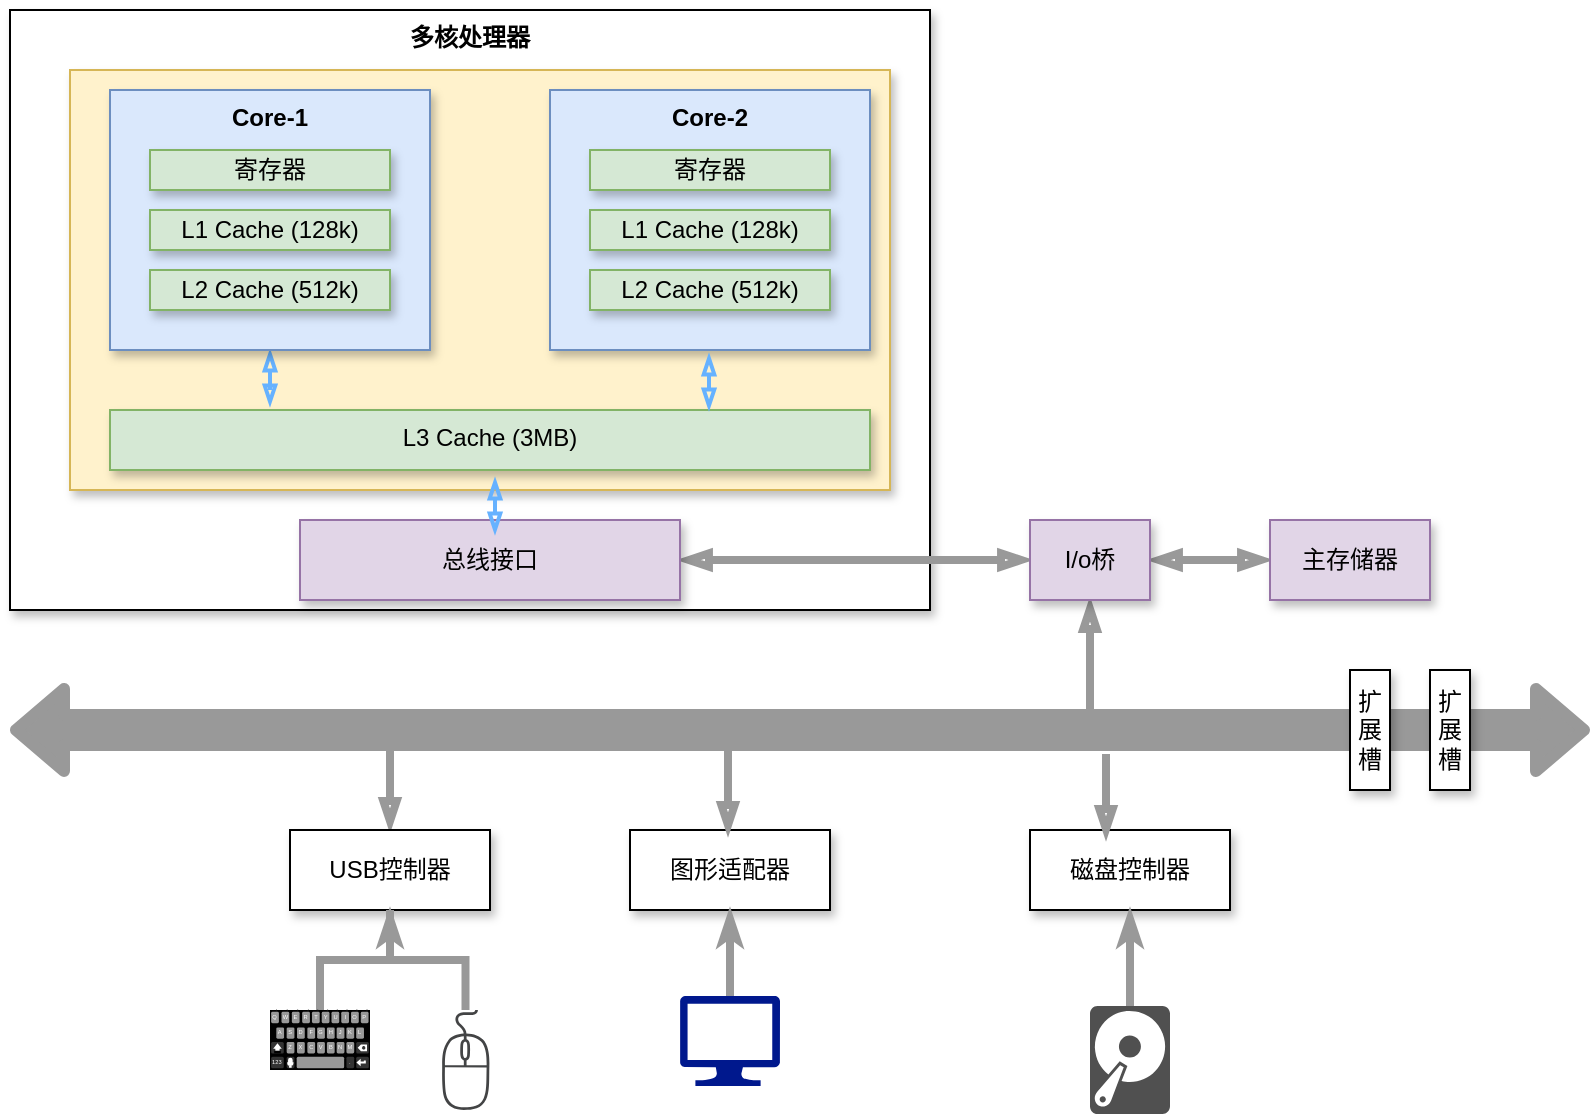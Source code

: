 <mxfile version="17.1.2" type="github" pages="2">
  <diagram id="yv2djHxBlIUbBeA3SvNk" name="计算机体系结构">
    <mxGraphModel dx="1108" dy="482" grid="1" gridSize="10" guides="1" tooltips="1" connect="1" arrows="1" fold="1" page="1" pageScale="1" pageWidth="980" pageHeight="690" math="0" shadow="0">
      <root>
        <mxCell id="0" />
        <mxCell id="1" parent="0" />
        <mxCell id="7CqnUbNs2xBVpKQVdwJ8-20" value="多核处理器" style="rounded=0;whiteSpace=wrap;html=1;shadow=1;verticalAlign=top;fontStyle=1" parent="1" vertex="1">
          <mxGeometry x="30" y="90" width="460" height="300" as="geometry" />
        </mxCell>
        <mxCell id="7CqnUbNs2xBVpKQVdwJ8-27" value="" style="rounded=0;whiteSpace=wrap;html=1;shadow=1;align=center;verticalAlign=middle;fillColor=#fff2cc;strokeColor=#d6b656;" parent="1" vertex="1">
          <mxGeometry x="60" y="120" width="410" height="210" as="geometry" />
        </mxCell>
        <mxCell id="7CqnUbNs2xBVpKQVdwJ8-16" value="" style="edgeStyle=orthogonalEdgeStyle;rounded=0;orthogonalLoop=1;jettySize=auto;html=1;startArrow=blockThin;startFill=0;strokeWidth=2;strokeColor=#66B2FF;endArrow=blockThin;endFill=0;" parent="1" source="7CqnUbNs2xBVpKQVdwJ8-4" edge="1">
          <mxGeometry relative="1" as="geometry">
            <mxPoint x="160" y="288" as="targetPoint" />
          </mxGeometry>
        </mxCell>
        <mxCell id="7CqnUbNs2xBVpKQVdwJ8-4" value="Core-1" style="rounded=0;whiteSpace=wrap;html=1;shadow=1;horizontal=1;verticalAlign=top;fontStyle=1;fillColor=#dae8fc;strokeColor=#6c8ebf;" parent="1" vertex="1">
          <mxGeometry x="80" y="130" width="160" height="130" as="geometry" />
        </mxCell>
        <mxCell id="7CqnUbNs2xBVpKQVdwJ8-5" value="寄存器" style="rounded=0;whiteSpace=wrap;html=1;shadow=1;fillColor=#d5e8d4;strokeColor=#82b366;" parent="1" vertex="1">
          <mxGeometry x="100" y="160" width="120" height="20" as="geometry" />
        </mxCell>
        <mxCell id="7CqnUbNs2xBVpKQVdwJ8-6" value="L1 Cache (128k)" style="rounded=0;whiteSpace=wrap;html=1;shadow=1;fillColor=#d5e8d4;strokeColor=#82b366;" parent="1" vertex="1">
          <mxGeometry x="100" y="190" width="120" height="20" as="geometry" />
        </mxCell>
        <mxCell id="7CqnUbNs2xBVpKQVdwJ8-7" value="L2 Cache (512k)" style="rounded=0;whiteSpace=wrap;html=1;shadow=1;fillColor=#d5e8d4;strokeColor=#82b366;" parent="1" vertex="1">
          <mxGeometry x="100" y="220" width="120" height="20" as="geometry" />
        </mxCell>
        <mxCell id="7CqnUbNs2xBVpKQVdwJ8-8" value="Core-2" style="rounded=0;whiteSpace=wrap;html=1;shadow=1;horizontal=1;verticalAlign=top;fontStyle=1;fillColor=#dae8fc;strokeColor=#6c8ebf;" parent="1" vertex="1">
          <mxGeometry x="300" y="130" width="160" height="130" as="geometry" />
        </mxCell>
        <mxCell id="7CqnUbNs2xBVpKQVdwJ8-9" value="寄存器" style="rounded=0;whiteSpace=wrap;html=1;shadow=1;fillColor=#d5e8d4;strokeColor=#82b366;" parent="1" vertex="1">
          <mxGeometry x="320" y="160" width="120" height="20" as="geometry" />
        </mxCell>
        <mxCell id="7CqnUbNs2xBVpKQVdwJ8-10" value="L1 Cache (128k)" style="rounded=0;whiteSpace=wrap;html=1;shadow=1;fillColor=#d5e8d4;strokeColor=#82b366;" parent="1" vertex="1">
          <mxGeometry x="320" y="190" width="120" height="20" as="geometry" />
        </mxCell>
        <mxCell id="7CqnUbNs2xBVpKQVdwJ8-11" value="L2 Cache (512k)" style="rounded=0;whiteSpace=wrap;html=1;shadow=1;fillColor=#d5e8d4;strokeColor=#82b366;" parent="1" vertex="1">
          <mxGeometry x="320" y="220" width="120" height="20" as="geometry" />
        </mxCell>
        <mxCell id="7CqnUbNs2xBVpKQVdwJ8-13" value="L3 Cache (3MB)" style="rounded=0;whiteSpace=wrap;html=1;shadow=1;verticalAlign=top;fillColor=#d5e8d4;strokeColor=#82b366;" parent="1" vertex="1">
          <mxGeometry x="80" y="290" width="380" height="30" as="geometry" />
        </mxCell>
        <mxCell id="7CqnUbNs2xBVpKQVdwJ8-18" value="" style="edgeStyle=orthogonalEdgeStyle;rounded=0;orthogonalLoop=1;jettySize=auto;html=1;startArrow=blockThin;startFill=0;strokeWidth=2;strokeColor=#66B2FF;endArrow=blockThin;endFill=0;" parent="1" edge="1">
          <mxGeometry relative="1" as="geometry">
            <mxPoint x="379.5" y="262" as="sourcePoint" />
            <mxPoint x="379.5" y="290" as="targetPoint" />
          </mxGeometry>
        </mxCell>
        <mxCell id="7CqnUbNs2xBVpKQVdwJ8-21" value="" style="shape=flexArrow;endArrow=classic;startArrow=classic;html=1;strokeWidth=6;shadow=0;strokeColor=#999999;fillColor=#999999;" parent="1" edge="1">
          <mxGeometry width="100" height="100" relative="1" as="geometry">
            <mxPoint x="30" y="450" as="sourcePoint" />
            <mxPoint x="820" y="450" as="targetPoint" />
            <Array as="points" />
          </mxGeometry>
        </mxCell>
        <mxCell id="7CqnUbNs2xBVpKQVdwJ8-38" value="" style="edgeStyle=orthogonalEdgeStyle;rounded=0;orthogonalLoop=1;jettySize=auto;html=1;shadow=0;startArrow=blockThin;startFill=0;endArrow=none;endFill=0;strokeColor=#999999;strokeWidth=4;fillColor=#999999;" parent="1" source="7CqnUbNs2xBVpKQVdwJ8-22" edge="1">
          <mxGeometry relative="1" as="geometry">
            <mxPoint x="220" y="460" as="targetPoint" />
          </mxGeometry>
        </mxCell>
        <mxCell id="7CqnUbNs2xBVpKQVdwJ8-22" value="USB控制器" style="rounded=0;whiteSpace=wrap;html=1;shadow=1;align=center;verticalAlign=middle;" parent="1" vertex="1">
          <mxGeometry x="170" y="500" width="100" height="40" as="geometry" />
        </mxCell>
        <mxCell id="7CqnUbNs2xBVpKQVdwJ8-23" value="图形适配器" style="rounded=0;whiteSpace=wrap;html=1;shadow=1;align=center;verticalAlign=middle;" parent="1" vertex="1">
          <mxGeometry x="340" y="500" width="100" height="40" as="geometry" />
        </mxCell>
        <mxCell id="7CqnUbNs2xBVpKQVdwJ8-24" value="磁盘控制器" style="rounded=0;whiteSpace=wrap;html=1;shadow=1;align=center;verticalAlign=middle;" parent="1" vertex="1">
          <mxGeometry x="540" y="500" width="100" height="40" as="geometry" />
        </mxCell>
        <mxCell id="7CqnUbNs2xBVpKQVdwJ8-32" value="" style="edgeStyle=orthogonalEdgeStyle;rounded=0;orthogonalLoop=1;jettySize=auto;html=1;shadow=0;startArrow=blockThin;startFill=0;endArrow=blockThin;endFill=0;strokeColor=#999999;strokeWidth=4;fillColor=#999999;entryX=1;entryY=0.5;entryDx=0;entryDy=0;" parent="1" source="7CqnUbNs2xBVpKQVdwJ8-25" target="7CqnUbNs2xBVpKQVdwJ8-26" edge="1">
          <mxGeometry relative="1" as="geometry" />
        </mxCell>
        <mxCell id="7CqnUbNs2xBVpKQVdwJ8-34" value="" style="edgeStyle=orthogonalEdgeStyle;rounded=0;orthogonalLoop=1;jettySize=auto;html=1;shadow=0;startArrow=blockThin;startFill=0;endArrow=blockThin;endFill=0;strokeColor=#999999;strokeWidth=4;fillColor=#999999;" parent="1" source="7CqnUbNs2xBVpKQVdwJ8-25" target="7CqnUbNs2xBVpKQVdwJ8-33" edge="1">
          <mxGeometry relative="1" as="geometry" />
        </mxCell>
        <mxCell id="7CqnUbNs2xBVpKQVdwJ8-37" value="" style="edgeStyle=orthogonalEdgeStyle;rounded=0;orthogonalLoop=1;jettySize=auto;html=1;shadow=0;startArrow=blockThin;startFill=0;endArrow=none;endFill=0;strokeColor=#999999;strokeWidth=4;fillColor=#999999;" parent="1" source="7CqnUbNs2xBVpKQVdwJ8-25" edge="1">
          <mxGeometry relative="1" as="geometry">
            <mxPoint x="570" y="443" as="targetPoint" />
          </mxGeometry>
        </mxCell>
        <mxCell id="7CqnUbNs2xBVpKQVdwJ8-25" value="I/o桥" style="rounded=0;whiteSpace=wrap;html=1;shadow=1;align=center;verticalAlign=middle;fillColor=#e1d5e7;strokeColor=#9673a6;" parent="1" vertex="1">
          <mxGeometry x="540" y="345" width="60" height="40" as="geometry" />
        </mxCell>
        <mxCell id="7CqnUbNs2xBVpKQVdwJ8-26" value="总线接口" style="rounded=0;whiteSpace=wrap;html=1;shadow=1;align=center;verticalAlign=middle;fillColor=#e1d5e7;strokeColor=#9673a6;" parent="1" vertex="1">
          <mxGeometry x="175" y="345" width="190" height="40" as="geometry" />
        </mxCell>
        <mxCell id="7CqnUbNs2xBVpKQVdwJ8-30" value="" style="edgeStyle=orthogonalEdgeStyle;rounded=0;orthogonalLoop=1;jettySize=auto;html=1;startArrow=blockThin;startFill=0;strokeWidth=2;strokeColor=#66B2FF;endArrow=blockThin;endFill=0;" parent="1" edge="1">
          <mxGeometry relative="1" as="geometry">
            <mxPoint x="272.5" y="324" as="sourcePoint" />
            <mxPoint x="272.5" y="352" as="targetPoint" />
          </mxGeometry>
        </mxCell>
        <mxCell id="7CqnUbNs2xBVpKQVdwJ8-33" value="主存储器" style="rounded=0;whiteSpace=wrap;html=1;shadow=1;align=center;verticalAlign=middle;fillColor=#e1d5e7;strokeColor=#9673a6;" parent="1" vertex="1">
          <mxGeometry x="660" y="345" width="80" height="40" as="geometry" />
        </mxCell>
        <mxCell id="7CqnUbNs2xBVpKQVdwJ8-35" value="扩展槽" style="rounded=0;whiteSpace=wrap;html=1;shadow=1;align=center;verticalAlign=middle;" parent="1" vertex="1">
          <mxGeometry x="700" y="420" width="20" height="60" as="geometry" />
        </mxCell>
        <mxCell id="7CqnUbNs2xBVpKQVdwJ8-36" value="&lt;span&gt;扩展槽&lt;/span&gt;" style="rounded=0;whiteSpace=wrap;html=1;shadow=1;align=center;verticalAlign=middle;" parent="1" vertex="1">
          <mxGeometry x="740" y="420" width="20" height="60" as="geometry" />
        </mxCell>
        <mxCell id="7CqnUbNs2xBVpKQVdwJ8-39" value="" style="edgeStyle=orthogonalEdgeStyle;rounded=0;orthogonalLoop=1;jettySize=auto;html=1;shadow=0;startArrow=blockThin;startFill=0;endArrow=none;endFill=0;strokeColor=#999999;strokeWidth=4;fillColor=#999999;" parent="1" edge="1">
          <mxGeometry relative="1" as="geometry">
            <mxPoint x="389" y="502" as="sourcePoint" />
            <mxPoint x="389" y="460" as="targetPoint" />
          </mxGeometry>
        </mxCell>
        <mxCell id="7CqnUbNs2xBVpKQVdwJ8-41" value="" style="edgeStyle=orthogonalEdgeStyle;rounded=0;orthogonalLoop=1;jettySize=auto;html=1;shadow=0;startArrow=blockThin;startFill=0;endArrow=none;endFill=0;strokeColor=#999999;strokeWidth=4;fillColor=#999999;" parent="1" edge="1">
          <mxGeometry relative="1" as="geometry">
            <mxPoint x="578" y="504" as="sourcePoint" />
            <mxPoint x="578" y="462" as="targetPoint" />
          </mxGeometry>
        </mxCell>
        <mxCell id="7CqnUbNs2xBVpKQVdwJ8-44" value="" style="edgeStyle=orthogonalEdgeStyle;rounded=0;orthogonalLoop=1;jettySize=auto;html=1;shadow=0;startArrow=none;startFill=0;endArrow=classicThin;endFill=1;strokeColor=#999999;strokeWidth=4;fillColor=#999999;" parent="1" source="7CqnUbNs2xBVpKQVdwJ8-42" target="7CqnUbNs2xBVpKQVdwJ8-22" edge="1">
          <mxGeometry relative="1" as="geometry" />
        </mxCell>
        <mxCell id="7CqnUbNs2xBVpKQVdwJ8-42" value="" style="verticalLabelPosition=bottom;verticalAlign=top;html=1;shadow=0;dashed=0;strokeWidth=1;shape=mxgraph.android.keyboard;" parent="1" vertex="1">
          <mxGeometry x="160" y="590" width="50" height="30" as="geometry" />
        </mxCell>
        <mxCell id="7CqnUbNs2xBVpKQVdwJ8-45" value="" style="edgeStyle=orthogonalEdgeStyle;rounded=0;orthogonalLoop=1;jettySize=auto;html=1;shadow=0;startArrow=none;startFill=0;endArrow=none;endFill=0;strokeColor=#999999;strokeWidth=4;fillColor=#999999;" parent="1" source="7CqnUbNs2xBVpKQVdwJ8-43" target="7CqnUbNs2xBVpKQVdwJ8-22" edge="1">
          <mxGeometry relative="1" as="geometry" />
        </mxCell>
        <mxCell id="7CqnUbNs2xBVpKQVdwJ8-43" value="" style="pointerEvents=1;shadow=0;dashed=0;html=1;strokeColor=none;fillColor=#434445;aspect=fixed;labelPosition=center;verticalLabelPosition=bottom;verticalAlign=top;align=center;outlineConnect=0;shape=mxgraph.vvd.mouse;" parent="1" vertex="1">
          <mxGeometry x="245.5" y="590" width="24.5" height="50" as="geometry" />
        </mxCell>
        <mxCell id="7CqnUbNs2xBVpKQVdwJ8-48" value="" style="edgeStyle=orthogonalEdgeStyle;rounded=0;orthogonalLoop=1;jettySize=auto;html=1;shadow=0;startArrow=none;startFill=0;endArrow=classicThin;endFill=1;strokeColor=#999999;strokeWidth=4;fillColor=#999999;" parent="1" source="7CqnUbNs2xBVpKQVdwJ8-46" target="7CqnUbNs2xBVpKQVdwJ8-23" edge="1">
          <mxGeometry relative="1" as="geometry" />
        </mxCell>
        <mxCell id="7CqnUbNs2xBVpKQVdwJ8-46" value="" style="aspect=fixed;pointerEvents=1;shadow=0;dashed=0;html=1;strokeColor=none;labelPosition=center;verticalLabelPosition=bottom;verticalAlign=top;align=center;fillColor=#00188D;shape=mxgraph.azure.computer" parent="1" vertex="1">
          <mxGeometry x="365" y="583" width="50" height="45" as="geometry" />
        </mxCell>
        <mxCell id="7CqnUbNs2xBVpKQVdwJ8-50" value="" style="edgeStyle=orthogonalEdgeStyle;rounded=0;orthogonalLoop=1;jettySize=auto;html=1;shadow=0;startArrow=none;startFill=0;endArrow=classicThin;endFill=1;strokeColor=#999999;strokeWidth=4;fillColor=#999999;" parent="1" source="7CqnUbNs2xBVpKQVdwJ8-49" target="7CqnUbNs2xBVpKQVdwJ8-24" edge="1">
          <mxGeometry relative="1" as="geometry" />
        </mxCell>
        <mxCell id="7CqnUbNs2xBVpKQVdwJ8-49" value="" style="pointerEvents=1;shadow=0;dashed=0;html=1;strokeColor=none;fillColor=#505050;labelPosition=center;verticalLabelPosition=bottom;verticalAlign=top;outlineConnect=0;align=center;shape=mxgraph.office.devices.hard_disk;" parent="1" vertex="1">
          <mxGeometry x="570" y="588" width="40" height="54" as="geometry" />
        </mxCell>
      </root>
    </mxGraphModel>
  </diagram>
  <diagram id="n7fYLOnvmzlpy0FjeQLI" name="云原生模式第一章">
    <mxGraphModel dx="1108" dy="2820" grid="1" gridSize="10" guides="1" tooltips="1" connect="1" arrows="1" fold="1" page="1" pageScale="1" pageWidth="827" pageHeight="1169" math="0" shadow="0">
      <root>
        <mxCell id="tkE-6RGiD1XkhkJRMwqg-0" />
        <mxCell id="tkE-6RGiD1XkhkJRMwqg-1" parent="tkE-6RGiD1XkhkJRMwqg-0" />
        <mxCell id="tkE-6RGiD1XkhkJRMwqg-2" value="现代应用需求" style="swimlane;startSize=23;" parent="tkE-6RGiD1XkhkJRMwqg-1" vertex="1">
          <mxGeometry x="158.25" y="-1130" width="210" height="140" as="geometry" />
        </mxCell>
        <mxCell id="tkE-6RGiD1XkhkJRMwqg-3" value="1、零停机：7*24小时提供服务" style="rounded=0;whiteSpace=wrap;html=1;labelBorderColor=none;fontSize=12;align=left;strokeColor=none;" parent="tkE-6RGiD1XkhkJRMwqg-2" vertex="1">
          <mxGeometry x="20" y="30" width="170" height="20" as="geometry" />
        </mxCell>
        <mxCell id="tkE-6RGiD1XkhkJRMwqg-4" value="2、频繁发布版本" style="rounded=0;whiteSpace=wrap;html=1;labelBorderColor=none;fontSize=12;align=left;strokeColor=none;" parent="tkE-6RGiD1XkhkJRMwqg-2" vertex="1">
          <mxGeometry x="40" y="60" width="100" height="20" as="geometry" />
        </mxCell>
        <mxCell id="tkE-6RGiD1XkhkJRMwqg-5" value="3、多端分布式大数据处理" style="rounded=0;whiteSpace=wrap;html=1;labelBorderColor=none;fontSize=12;align=left;strokeColor=none;" parent="tkE-6RGiD1XkhkJRMwqg-2" vertex="1">
          <mxGeometry x="50" y="90" width="150" height="20" as="geometry" />
        </mxCell>
        <mxCell id="tkE-6RGiD1XkhkJRMwqg-6" value="云原生软件" style="ellipse;shape=cloud;whiteSpace=wrap;html=1;" parent="tkE-6RGiD1XkhkJRMwqg-1" vertex="1">
          <mxGeometry x="518.25" y="-1150" width="120" height="80" as="geometry" />
        </mxCell>
        <mxCell id="tkE-6RGiD1XkhkJRMwqg-7" value="平台需求" style="edgeStyle=orthogonalEdgeStyle;rounded=0;orthogonalLoop=1;jettySize=auto;html=1;curved=1;exitX=1;exitY=0.5;exitDx=0;exitDy=0;entryX=0.108;entryY=0.55;entryDx=0;entryDy=0;entryPerimeter=0;" parent="tkE-6RGiD1XkhkJRMwqg-1" source="tkE-6RGiD1XkhkJRMwqg-2" target="tkE-6RGiD1XkhkJRMwqg-6" edge="1">
          <mxGeometry relative="1" as="geometry">
            <mxPoint x="368.25" y="-1040" as="sourcePoint" />
            <mxPoint x="578.25" y="-1066" as="targetPoint" />
          </mxGeometry>
        </mxCell>
        <mxCell id="tkE-6RGiD1XkhkJRMwqg-8" value="方法" style="edgeStyle=orthogonalEdgeStyle;curved=1;rounded=0;orthogonalLoop=1;jettySize=auto;html=1;fontSize=12;" parent="tkE-6RGiD1XkhkJRMwqg-1" source="tkE-6RGiD1XkhkJRMwqg-11" target="tkE-6RGiD1XkhkJRMwqg-14" edge="1">
          <mxGeometry relative="1" as="geometry" />
        </mxCell>
        <mxCell id="tkE-6RGiD1XkhkJRMwqg-9" style="edgeStyle=orthogonalEdgeStyle;curved=1;rounded=0;orthogonalLoop=1;jettySize=auto;html=1;entryX=0.5;entryY=0;entryDx=0;entryDy=0;fontSize=12;" parent="tkE-6RGiD1XkhkJRMwqg-1" source="tkE-6RGiD1XkhkJRMwqg-11" target="tkE-6RGiD1XkhkJRMwqg-16" edge="1">
          <mxGeometry relative="1" as="geometry">
            <Array as="points">
              <mxPoint x="123.25" y="-890" />
              <mxPoint x="188.25" y="-890" />
            </Array>
          </mxGeometry>
        </mxCell>
        <mxCell id="tkE-6RGiD1XkhkJRMwqg-10" style="edgeStyle=orthogonalEdgeStyle;curved=1;rounded=0;orthogonalLoop=1;jettySize=auto;html=1;entryX=0.5;entryY=0;entryDx=0;entryDy=0;fontSize=12;" parent="tkE-6RGiD1XkhkJRMwqg-1" source="tkE-6RGiD1XkhkJRMwqg-11" target="tkE-6RGiD1XkhkJRMwqg-19" edge="1">
          <mxGeometry relative="1" as="geometry" />
        </mxCell>
        <mxCell id="tkE-6RGiD1XkhkJRMwqg-11" value="弹性" style="ellipse;whiteSpace=wrap;html=1;labelBorderColor=none;fontSize=12;" parent="tkE-6RGiD1XkhkJRMwqg-1" vertex="1">
          <mxGeometry x="88.25" y="-940" width="70" height="40" as="geometry" />
        </mxCell>
        <mxCell id="tkE-6RGiD1XkhkJRMwqg-12" value="具备" style="edgeStyle=orthogonalEdgeStyle;curved=1;rounded=0;orthogonalLoop=1;jettySize=auto;html=1;entryX=0.5;entryY=0;entryDx=0;entryDy=0;fontSize=12;exitX=0;exitY=0.25;exitDx=0;exitDy=0;" parent="tkE-6RGiD1XkhkJRMwqg-1" source="tkE-6RGiD1XkhkJRMwqg-3" target="tkE-6RGiD1XkhkJRMwqg-11" edge="1">
          <mxGeometry relative="1" as="geometry">
            <mxPoint x="168.25" y="-1052" as="sourcePoint" />
          </mxGeometry>
        </mxCell>
        <mxCell id="tkE-6RGiD1XkhkJRMwqg-13" style="rounded=0;orthogonalLoop=1;jettySize=auto;html=1;entryX=0.5;entryY=0;entryDx=0;entryDy=0;fontSize=12;dashed=1;" parent="tkE-6RGiD1XkhkJRMwqg-1" source="tkE-6RGiD1XkhkJRMwqg-14" target="tkE-6RGiD1XkhkJRMwqg-29" edge="1">
          <mxGeometry relative="1" as="geometry" />
        </mxCell>
        <mxCell id="tkE-6RGiD1XkhkJRMwqg-14" value="冗余" style="shape=hexagon;perimeter=hexagonPerimeter2;whiteSpace=wrap;html=1;fixedSize=1;labelBorderColor=none;fontSize=12;fillColor=#d80073;fontColor=#ffffff;strokeColor=#A50040;" parent="tkE-6RGiD1XkhkJRMwqg-1" vertex="1">
          <mxGeometry x="68.25" y="-850" width="60" height="30" as="geometry" />
        </mxCell>
        <mxCell id="tkE-6RGiD1XkhkJRMwqg-15" style="edgeStyle=none;rounded=0;orthogonalLoop=1;jettySize=auto;html=1;entryX=0.375;entryY=0;entryDx=0;entryDy=0;dashed=1;fontSize=12;fillColor=#0050ef;strokeColor=#001DBC;" parent="tkE-6RGiD1XkhkJRMwqg-1" source="tkE-6RGiD1XkhkJRMwqg-16" target="tkE-6RGiD1XkhkJRMwqg-30" edge="1">
          <mxGeometry relative="1" as="geometry" />
        </mxCell>
        <mxCell id="tkE-6RGiD1XkhkJRMwqg-16" value="可适应性" style="shape=hexagon;perimeter=hexagonPerimeter2;whiteSpace=wrap;html=1;fixedSize=1;labelBorderColor=none;fontSize=12;" parent="tkE-6RGiD1XkhkJRMwqg-1" vertex="1">
          <mxGeometry x="148.25" y="-850" width="60" height="30" as="geometry" />
        </mxCell>
        <mxCell id="tkE-6RGiD1XkhkJRMwqg-17" style="rounded=0;orthogonalLoop=1;jettySize=auto;html=1;entryX=0.558;entryY=0;entryDx=0;entryDy=0;entryPerimeter=0;fontSize=12;dashed=1;" parent="tkE-6RGiD1XkhkJRMwqg-1" source="tkE-6RGiD1XkhkJRMwqg-19" target="tkE-6RGiD1XkhkJRMwqg-29" edge="1">
          <mxGeometry relative="1" as="geometry" />
        </mxCell>
        <mxCell id="tkE-6RGiD1XkhkJRMwqg-18" style="edgeStyle=none;rounded=0;orthogonalLoop=1;jettySize=auto;html=1;dashed=1;fontSize=12;entryX=0.45;entryY=0.04;entryDx=0;entryDy=0;entryPerimeter=0;fillColor=#0050ef;strokeColor=#001DBC;" parent="tkE-6RGiD1XkhkJRMwqg-1" source="tkE-6RGiD1XkhkJRMwqg-19" target="tkE-6RGiD1XkhkJRMwqg-30" edge="1">
          <mxGeometry relative="1" as="geometry">
            <mxPoint x="418.25" y="-750" as="targetPoint" />
          </mxGeometry>
        </mxCell>
        <mxCell id="tkE-6RGiD1XkhkJRMwqg-19" value="模块化" style="shape=hexagon;perimeter=hexagonPerimeter2;whiteSpace=wrap;html=1;fixedSize=1;labelBorderColor=none;fontSize=12;fillColor=#d80073;fontColor=#ffffff;strokeColor=#A50040;" parent="tkE-6RGiD1XkhkJRMwqg-1" vertex="1">
          <mxGeometry x="228.25" y="-850" width="60" height="30" as="geometry" />
        </mxCell>
        <mxCell id="tkE-6RGiD1XkhkJRMwqg-20" value="" style="edgeStyle=orthogonalEdgeStyle;curved=1;rounded=0;orthogonalLoop=1;jettySize=auto;html=1;entryX=0.625;entryY=0;entryDx=0;entryDy=0;fontSize=12;" parent="tkE-6RGiD1XkhkJRMwqg-1" source="tkE-6RGiD1XkhkJRMwqg-21" target="tkE-6RGiD1XkhkJRMwqg-19" edge="1">
          <mxGeometry relative="1" as="geometry" />
        </mxCell>
        <mxCell id="tkE-6RGiD1XkhkJRMwqg-21" value="敏捷性" style="ellipse;whiteSpace=wrap;html=1;labelBorderColor=none;fontSize=12;" parent="tkE-6RGiD1XkhkJRMwqg-1" vertex="1">
          <mxGeometry x="278.25" y="-940" width="70" height="40" as="geometry" />
        </mxCell>
        <mxCell id="tkE-6RGiD1XkhkJRMwqg-22" style="edgeStyle=orthogonalEdgeStyle;curved=1;rounded=0;orthogonalLoop=1;jettySize=auto;html=1;entryX=0.5;entryY=0;entryDx=0;entryDy=0;fontSize=12;exitX=0;exitY=0.5;exitDx=0;exitDy=0;" parent="tkE-6RGiD1XkhkJRMwqg-1" source="tkE-6RGiD1XkhkJRMwqg-4" target="tkE-6RGiD1XkhkJRMwqg-21" edge="1">
          <mxGeometry relative="1" as="geometry">
            <Array as="points">
              <mxPoint x="188.25" y="-1060" />
              <mxPoint x="188.25" y="-960" />
              <mxPoint x="313.25" y="-960" />
            </Array>
          </mxGeometry>
        </mxCell>
        <mxCell id="tkE-6RGiD1XkhkJRMwqg-23" value="servless" style="edgeStyle=orthogonalEdgeStyle;curved=1;rounded=0;orthogonalLoop=1;jettySize=auto;html=1;fontSize=12;" parent="tkE-6RGiD1XkhkJRMwqg-1" source="tkE-6RGiD1XkhkJRMwqg-24" edge="1">
          <mxGeometry relative="1" as="geometry">
            <mxPoint x="423.25" y="-850" as="targetPoint" />
          </mxGeometry>
        </mxCell>
        <mxCell id="tkE-6RGiD1XkhkJRMwqg-24" value="大量、波动数据" style="ellipse;whiteSpace=wrap;html=1;labelBorderColor=none;fontSize=12;" parent="tkE-6RGiD1XkhkJRMwqg-1" vertex="1">
          <mxGeometry x="388.25" y="-940" width="70" height="40" as="geometry" />
        </mxCell>
        <mxCell id="tkE-6RGiD1XkhkJRMwqg-25" style="edgeStyle=orthogonalEdgeStyle;curved=1;rounded=0;orthogonalLoop=1;jettySize=auto;html=1;entryX=0.5;entryY=0;entryDx=0;entryDy=0;fontSize=12;" parent="tkE-6RGiD1XkhkJRMwqg-1" source="tkE-6RGiD1XkhkJRMwqg-5" target="tkE-6RGiD1XkhkJRMwqg-24" edge="1">
          <mxGeometry relative="1" as="geometry" />
        </mxCell>
        <mxCell id="tkE-6RGiD1XkhkJRMwqg-26" style="rounded=0;orthogonalLoop=1;jettySize=auto;html=1;fontSize=12;entryX=0.625;entryY=0;entryDx=0;entryDy=0;dashed=1;" parent="tkE-6RGiD1XkhkJRMwqg-1" source="tkE-6RGiD1XkhkJRMwqg-28" target="tkE-6RGiD1XkhkJRMwqg-29" edge="1">
          <mxGeometry relative="1" as="geometry">
            <mxPoint x="178.25" y="-750" as="targetPoint" />
          </mxGeometry>
        </mxCell>
        <mxCell id="tkE-6RGiD1XkhkJRMwqg-27" style="edgeStyle=none;rounded=0;orthogonalLoop=1;jettySize=auto;html=1;entryX=0.5;entryY=0;entryDx=0;entryDy=0;dashed=1;fontSize=12;fillColor=#0050ef;strokeColor=#001DBC;" parent="tkE-6RGiD1XkhkJRMwqg-1" source="tkE-6RGiD1XkhkJRMwqg-28" target="tkE-6RGiD1XkhkJRMwqg-30" edge="1">
          <mxGeometry relative="1" as="geometry" />
        </mxCell>
        <mxCell id="tkE-6RGiD1XkhkJRMwqg-28" value="&lt;span style=&quot;font-family: &amp;#34;helvetica&amp;#34;&quot;&gt;动态伸缩能力&lt;/span&gt;" style="shape=hexagon;perimeter=hexagonPerimeter2;whiteSpace=wrap;html=1;fixedSize=1;labelBorderColor=none;fontSize=12;fillColor=#d80073;fontColor=#ffffff;strokeColor=#A50040;" parent="tkE-6RGiD1XkhkJRMwqg-1" vertex="1">
          <mxGeometry x="368.25" y="-850" width="100" height="30" as="geometry" />
        </mxCell>
        <mxCell id="tkE-6RGiD1XkhkJRMwqg-29" value="高度分布式" style="shape=hexagon;perimeter=hexagonPerimeter2;whiteSpace=wrap;html=1;fixedSize=1;labelBorderColor=none;fontSize=12;" parent="tkE-6RGiD1XkhkJRMwqg-1" vertex="1">
          <mxGeometry x="108.25" y="-740" width="120" height="50" as="geometry" />
        </mxCell>
        <mxCell id="tkE-6RGiD1XkhkJRMwqg-30" value="不断变化" style="shape=hexagon;perimeter=hexagonPerimeter2;whiteSpace=wrap;html=1;fixedSize=1;labelBorderColor=none;fontSize=12;" parent="tkE-6RGiD1XkhkJRMwqg-1" vertex="1">
          <mxGeometry x="358.25" y="-740" width="120" height="50" as="geometry" />
        </mxCell>
        <mxCell id="tkE-6RGiD1XkhkJRMwqg-31" style="edgeStyle=none;rounded=0;orthogonalLoop=1;jettySize=auto;html=1;fontSize=18;" parent="tkE-6RGiD1XkhkJRMwqg-1" source="tkE-6RGiD1XkhkJRMwqg-32" edge="1">
          <mxGeometry relative="1" as="geometry">
            <mxPoint x="298.25" y="-510" as="targetPoint" />
          </mxGeometry>
        </mxCell>
        <mxCell id="tkE-6RGiD1XkhkJRMwqg-32" value="云原生软件是高度分布式的，必须在一个不断变化的环境中运行，而且自身也在不断变化" style="rounded=0;whiteSpace=wrap;html=1;labelBorderColor=none;fontSize=12;" parent="tkE-6RGiD1XkhkJRMwqg-1" vertex="1">
          <mxGeometry x="108.25" y="-615" width="380" height="60" as="geometry" />
        </mxCell>
        <mxCell id="tkE-6RGiD1XkhkJRMwqg-33" value="定义" style="rounded=0;whiteSpace=wrap;html=1;labelBorderColor=none;fontSize=12;fontStyle=1;fillColor=#0050ef;fontColor=#ffffff;strokeColor=#001DBC;" parent="tkE-6RGiD1XkhkJRMwqg-1" vertex="1">
          <mxGeometry x="78.25" y="-615" width="30" height="60" as="geometry" />
        </mxCell>
        <mxCell id="tkE-6RGiD1XkhkJRMwqg-34" value="" style="shape=flexArrow;endArrow=classic;html=1;rounded=0;fontSize=12;exitX=0.5;exitY=1;exitDx=0;exitDy=0;entryX=0.153;entryY=0.033;entryDx=0;entryDy=0;entryPerimeter=0;" parent="tkE-6RGiD1XkhkJRMwqg-1" source="tkE-6RGiD1XkhkJRMwqg-29" target="tkE-6RGiD1XkhkJRMwqg-32" edge="1">
          <mxGeometry width="50" height="50" relative="1" as="geometry">
            <mxPoint x="168.25" y="-640" as="sourcePoint" />
            <mxPoint x="248.25" y="-620" as="targetPoint" />
          </mxGeometry>
        </mxCell>
        <mxCell id="tkE-6RGiD1XkhkJRMwqg-35" value="" style="shape=flexArrow;endArrow=classic;html=1;rounded=0;fontSize=12;entryX=0.813;entryY=-0.017;entryDx=0;entryDy=0;entryPerimeter=0;exitX=0.5;exitY=1;exitDx=0;exitDy=0;" parent="tkE-6RGiD1XkhkJRMwqg-1" source="tkE-6RGiD1XkhkJRMwqg-30" target="tkE-6RGiD1XkhkJRMwqg-32" edge="1">
          <mxGeometry width="50" height="50" relative="1" as="geometry">
            <mxPoint x="388.25" y="-630" as="sourcePoint" />
            <mxPoint x="438.25" y="-680" as="targetPoint" />
          </mxGeometry>
        </mxCell>
        <mxCell id="tkE-6RGiD1XkhkJRMwqg-36" style="edgeStyle=none;rounded=0;orthogonalLoop=1;jettySize=auto;html=1;entryX=0.5;entryY=0;entryDx=0;entryDy=0;fontSize=18;" parent="tkE-6RGiD1XkhkJRMwqg-1" source="tkE-6RGiD1XkhkJRMwqg-37" target="tkE-6RGiD1XkhkJRMwqg-46" edge="1">
          <mxGeometry relative="1" as="geometry" />
        </mxCell>
        <mxCell id="tkE-6RGiD1XkhkJRMwqg-37" value="云原生应用程序" style="shape=note;whiteSpace=wrap;html=1;backgroundOutline=1;darkOpacity=0.05;labelBorderColor=none;fontSize=12;" parent="tkE-6RGiD1XkhkJRMwqg-1" vertex="1">
          <mxGeometry x="96.75" y="-500" width="80" height="100" as="geometry" />
        </mxCell>
        <mxCell id="tkE-6RGiD1XkhkJRMwqg-38" value="" style="shape=cylinder3;whiteSpace=wrap;html=1;boundedLbl=1;backgroundOutline=1;size=15;labelBorderColor=none;fontSize=12;" parent="tkE-6RGiD1XkhkJRMwqg-1" vertex="1">
          <mxGeometry x="211.75" y="-500" width="60" height="80" as="geometry" />
        </mxCell>
        <mxCell id="tkE-6RGiD1XkhkJRMwqg-39" style="edgeStyle=none;rounded=0;orthogonalLoop=1;jettySize=auto;html=1;entryX=0.5;entryY=0;entryDx=0;entryDy=0;fontSize=18;" parent="tkE-6RGiD1XkhkJRMwqg-1" source="tkE-6RGiD1XkhkJRMwqg-40" target="tkE-6RGiD1XkhkJRMwqg-47" edge="1">
          <mxGeometry relative="1" as="geometry" />
        </mxCell>
        <mxCell id="tkE-6RGiD1XkhkJRMwqg-40" value="云原生数据" style="shape=cylinder3;whiteSpace=wrap;html=1;boundedLbl=1;backgroundOutline=1;size=15;labelBorderColor=none;fontSize=12;" parent="tkE-6RGiD1XkhkJRMwqg-1" vertex="1">
          <mxGeometry x="231.75" y="-480" width="60" height="80" as="geometry" />
        </mxCell>
        <mxCell id="tkE-6RGiD1XkhkJRMwqg-41" style="edgeStyle=none;rounded=0;orthogonalLoop=1;jettySize=auto;html=1;fontSize=18;" parent="tkE-6RGiD1XkhkJRMwqg-1" source="tkE-6RGiD1XkhkJRMwqg-42" target="tkE-6RGiD1XkhkJRMwqg-48" edge="1">
          <mxGeometry relative="1" as="geometry" />
        </mxCell>
        <mxCell id="tkE-6RGiD1XkhkJRMwqg-42" value="&lt;span&gt;云原生交互&lt;/span&gt;" style="shape=mxgraph.cisco.storage.web_cluster;sketch=0;html=1;pointerEvents=1;dashed=0;strokeWidth=2;verticalLabelPosition=bottom;verticalAlign=top;align=center;outlineConnect=0;labelBorderColor=none;fontSize=12;fillColor=#eeeeee;strokeColor=#36393d;" parent="tkE-6RGiD1XkhkJRMwqg-1" vertex="1">
          <mxGeometry x="313.75" y="-513" width="186" height="106" as="geometry" />
        </mxCell>
        <mxCell id="tkE-6RGiD1XkhkJRMwqg-44" value="" style="shape=curlyBracket;whiteSpace=wrap;html=1;rounded=1;flipH=1;labelBorderColor=none;fontSize=12;" parent="tkE-6RGiD1XkhkJRMwqg-1" vertex="1">
          <mxGeometry x="648.25" y="-1090" width="20" height="510" as="geometry" />
        </mxCell>
        <mxCell id="tkE-6RGiD1XkhkJRMwqg-45" value="&lt;h1&gt;&lt;font style=&quot;font-size: 18px&quot;&gt;第一章：什么是云原生&lt;/font&gt;&lt;/h1&gt;&lt;p&gt;云原生软件定义&lt;/p&gt;" style="text;html=1;strokeColor=none;fillColor=none;spacing=5;spacingTop=-20;whiteSpace=wrap;overflow=hidden;rounded=0;labelBorderColor=none;fontSize=12;" parent="tkE-6RGiD1XkhkJRMwqg-1" vertex="1">
          <mxGeometry x="668.25" y="-860" width="190" height="90" as="geometry" />
        </mxCell>
        <mxCell id="tkE-6RGiD1XkhkJRMwqg-46" value="水平扩展、&lt;br&gt;配置" style="shape=hexagon;perimeter=hexagonPerimeter2;whiteSpace=wrap;html=1;fixedSize=1;labelBorderColor=none;fontSize=12;" parent="tkE-6RGiD1XkhkJRMwqg-1" vertex="1">
          <mxGeometry x="96.75" y="-340" width="80" height="60" as="geometry" />
        </mxCell>
        <mxCell id="tkE-6RGiD1XkhkJRMwqg-47" value="分布式数据存储" style="shape=hexagon;perimeter=hexagonPerimeter2;whiteSpace=wrap;html=1;fixedSize=1;labelBorderColor=none;fontSize=12;" parent="tkE-6RGiD1XkhkJRMwqg-1" vertex="1">
          <mxGeometry x="216.75" y="-340" width="90" height="60" as="geometry" />
        </mxCell>
        <mxCell id="tkE-6RGiD1XkhkJRMwqg-48" value="事件驱动&lt;br&gt;链路跟踪&lt;br&gt;断路器&lt;br&gt;协议" style="shape=hexagon;perimeter=hexagonPerimeter2;whiteSpace=wrap;html=1;fixedSize=1;labelBorderColor=none;fontSize=12;" parent="tkE-6RGiD1XkhkJRMwqg-1" vertex="1">
          <mxGeometry x="351.75" y="-340" width="116.5" height="60" as="geometry" />
        </mxCell>
        <mxCell id="tkE-6RGiD1XkhkJRMwqg-49" value="" style="shape=curlyBracket;whiteSpace=wrap;html=1;rounded=1;flipH=1;labelBorderColor=none;fontSize=18;" parent="tkE-6RGiD1XkhkJRMwqg-1" vertex="1">
          <mxGeometry x="648.25" y="-500" width="20" height="200" as="geometry" />
        </mxCell>
        <mxCell id="tkE-6RGiD1XkhkJRMwqg-50" value="&lt;h1&gt;&lt;font style=&quot;font-size: 18px&quot;&gt;第一章：什么是云原生&lt;/font&gt;&lt;/h1&gt;&lt;p&gt;云原生软件设计思维模型&lt;/p&gt;" style="text;html=1;strokeColor=none;fillColor=none;spacing=5;spacingTop=-20;whiteSpace=wrap;overflow=hidden;rounded=0;labelBorderColor=none;fontSize=12;" parent="tkE-6RGiD1XkhkJRMwqg-1" vertex="1">
          <mxGeometry x="678.25" y="-470" width="190" height="90" as="geometry" />
        </mxCell>
        <mxCell id="EzJO9CGVRxWiF5z75GuJ-4" style="edgeStyle=orthogonalEdgeStyle;rounded=0;orthogonalLoop=1;jettySize=auto;html=1;entryX=0.5;entryY=0;entryDx=0;entryDy=0;fontSize=18;exitX=0.661;exitY=1;exitDx=0;exitDy=0;exitPerimeter=0;curved=1;" parent="tkE-6RGiD1XkhkJRMwqg-1" source="EzJO9CGVRxWiF5z75GuJ-1" target="tkE-6RGiD1XkhkJRMwqg-2" edge="1">
          <mxGeometry relative="1" as="geometry" />
        </mxCell>
        <mxCell id="EzJO9CGVRxWiF5z75GuJ-1" value="&lt;font&gt;&lt;font style=&quot;font-size: 18px&quot;&gt;&lt;span style=&quot;background-color: rgb(255 , 255 , 255)&quot;&gt;&lt;b&gt;&lt;font&gt;当我们讨论云原生的时候，究竟在讨论什么？&lt;/font&gt;&lt;/b&gt;&lt;/span&gt;&lt;br&gt;&lt;/font&gt;&lt;span style=&quot;font-size: 14px ; background-color: rgb(255 , 255 , 255)&quot;&gt;云原生是一种行为方式和设计理念，究其本质，&lt;br&gt;凡事能提高云上资源利用率和应用交付效率的行为和方式都是云原生的&lt;/span&gt;&lt;/font&gt;" style="shape=mxgraph.signs.healthcare.brain;html=1;pointerEvents=1;fillColor=#000000;strokeColor=none;verticalLabelPosition=bottom;verticalAlign=top;align=left;" parent="tkE-6RGiD1XkhkJRMwqg-1" vertex="1">
          <mxGeometry x="158.25" y="-1450" width="98" height="85" as="geometry" />
        </mxCell>
        <mxCell id="8YJMSKnD3K9ubNCCvRkb-0" value="碎片化的变化" style="rounded=1;whiteSpace=wrap;html=1;" vertex="1" parent="tkE-6RGiD1XkhkJRMwqg-1">
          <mxGeometry x="80.13" y="-200" width="99.87" height="40" as="geometry" />
        </mxCell>
        <mxCell id="8YJMSKnD3K9ubNCCvRkb-3" value="环境发送变化" style="shape=hexagon;perimeter=hexagonPerimeter2;whiteSpace=wrap;html=1;fixedSize=1;labelBorderColor=none;fontSize=12;fillColor=#d80073;fontColor=#ffffff;strokeColor=#A50040;" vertex="1" parent="tkE-6RGiD1XkhkJRMwqg-1">
          <mxGeometry x="73.25" y="-110" width="100" height="30" as="geometry" />
        </mxCell>
        <mxCell id="8YJMSKnD3K9ubNCCvRkb-4" value="危险的发布" style="rounded=1;whiteSpace=wrap;html=1;" vertex="1" parent="tkE-6RGiD1XkhkJRMwqg-1">
          <mxGeometry x="220.5" y="-200" width="93.25" height="40" as="geometry" />
        </mxCell>
        <mxCell id="8YJMSKnD3K9ubNCCvRkb-5" value="认为变化是例外" style="rounded=1;whiteSpace=wrap;html=1;" vertex="1" parent="tkE-6RGiD1XkhkJRMwqg-1">
          <mxGeometry x="358.25" y="-200" width="93.25" height="40" as="geometry" />
        </mxCell>
      </root>
    </mxGraphModel>
  </diagram>
</mxfile>
